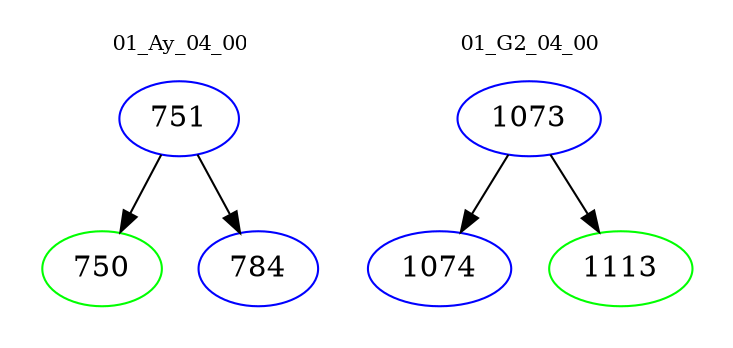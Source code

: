 digraph{
subgraph cluster_0 {
color = white
label = "01_Ay_04_00";
fontsize=10;
T0_751 [label="751", color="blue"]
T0_751 -> T0_750 [color="black"]
T0_750 [label="750", color="green"]
T0_751 -> T0_784 [color="black"]
T0_784 [label="784", color="blue"]
}
subgraph cluster_1 {
color = white
label = "01_G2_04_00";
fontsize=10;
T1_1073 [label="1073", color="blue"]
T1_1073 -> T1_1074 [color="black"]
T1_1074 [label="1074", color="blue"]
T1_1073 -> T1_1113 [color="black"]
T1_1113 [label="1113", color="green"]
}
}
